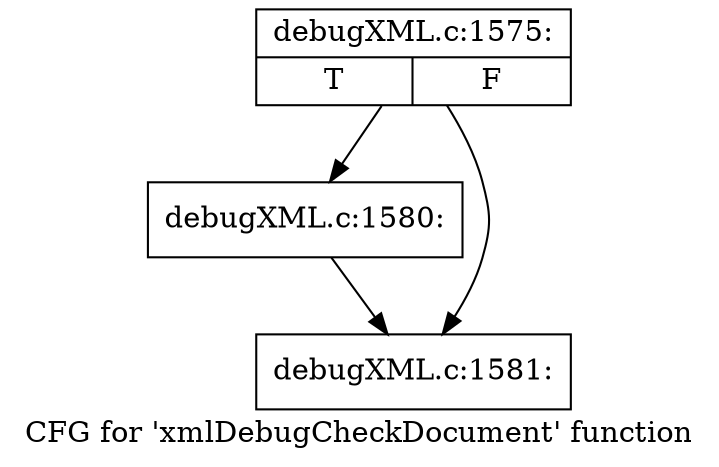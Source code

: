 digraph "CFG for 'xmlDebugCheckDocument' function" {
	label="CFG for 'xmlDebugCheckDocument' function";

	Node0x4953880 [shape=record,label="{debugXML.c:1575:|{<s0>T|<s1>F}}"];
	Node0x4953880 -> Node0x49544b0;
	Node0x4953880 -> Node0x4954500;
	Node0x49544b0 [shape=record,label="{debugXML.c:1580:}"];
	Node0x49544b0 -> Node0x4954500;
	Node0x4954500 [shape=record,label="{debugXML.c:1581:}"];
}
